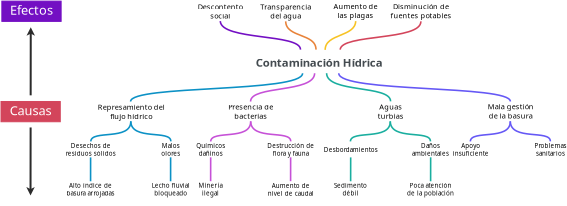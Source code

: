 <?xml version="1.0" encoding="UTF-8"?>
<dia:diagram xmlns:dia="http://www.lysator.liu.se/~alla/dia/">
  <dia:layer name="Fondo" visible="true" connectable="true" active="true">
    <dia:object type="Standard - Text" version="1" id="O0">
      <dia:attribute name="obj_pos">
        <dia:point val="40.988,20.661"/>
      </dia:attribute>
      <dia:attribute name="obj_bb">
        <dia:rectangle val="38.142,20.661;43.834,21.286"/>
      </dia:attribute>
      <dia:attribute name="text">
        <dia:composite type="text">
          <dia:attribute name="string">
            <dia:string>#Contaminación Hídrica#</dia:string>
          </dia:attribute>
          <dia:attribute name="font">
            <dia:font family="Tinos Nerd Font" style="80" name="Courier"/>
          </dia:attribute>
          <dia:attribute name="height">
            <dia:real val="0.706"/>
          </dia:attribute>
          <dia:attribute name="pos">
            <dia:point val="40.988,21.164"/>
          </dia:attribute>
          <dia:attribute name="color">
            <dia:color val="#444b50ff"/>
          </dia:attribute>
          <dia:attribute name="alignment">
            <dia:enum val="1"/>
          </dia:attribute>
        </dia:composite>
      </dia:attribute>
      <dia:attribute name="valign">
        <dia:enum val="0"/>
      </dia:attribute>
    </dia:object>
    <dia:object type="Standard - BezierLine" version="0" id="O1">
      <dia:attribute name="obj_pos">
        <dia:point val="39.993,20.416"/>
      </dia:attribute>
      <dia:attribute name="obj_bb">
        <dia:rectangle val="35.942,18.949;40.033,20.457"/>
      </dia:attribute>
      <dia:attribute name="bez_points">
        <dia:point val="39.993,20.416"/>
        <dia:point val="40.005,19.602"/>
        <dia:point val="36.022,19.971"/>
        <dia:point val="35.983,18.991"/>
      </dia:attribute>
      <dia:attribute name="corner_types">
        <dia:enum val="0"/>
        <dia:enum val="0"/>
      </dia:attribute>
      <dia:attribute name="line_color">
        <dia:color val="#730fc3ff"/>
      </dia:attribute>
      <dia:attribute name="line_width">
        <dia:real val="0.08"/>
      </dia:attribute>
    </dia:object>
    <dia:object type="Standard - BezierLine" version="0" id="O2">
      <dia:attribute name="obj_pos">
        <dia:point val="41.978,20.416"/>
      </dia:attribute>
      <dia:attribute name="obj_bb">
        <dia:rectangle val="41.936,18.963;46.053,20.459"/>
      </dia:attribute>
      <dia:attribute name="bez_points">
        <dia:point val="41.978,20.416"/>
        <dia:point val="42.029,19.614"/>
        <dia:point val="46.025,19.983"/>
        <dia:point val="46.013,19.003"/>
      </dia:attribute>
      <dia:attribute name="corner_types">
        <dia:enum val="0"/>
        <dia:enum val="0"/>
      </dia:attribute>
      <dia:attribute name="line_color">
        <dia:color val="#d3455bff"/>
      </dia:attribute>
      <dia:attribute name="line_width">
        <dia:real val="0.08"/>
      </dia:attribute>
    </dia:object>
    <dia:object type="Standard - BezierLine" version="0" id="O3">
      <dia:attribute name="obj_pos">
        <dia:point val="40.769,20.416"/>
      </dia:attribute>
      <dia:attribute name="obj_bb">
        <dia:rectangle val="39.214,18.963;40.809,20.456"/>
      </dia:attribute>
      <dia:attribute name="bez_points">
        <dia:point val="40.769,20.416"/>
        <dia:point val="40.769,19.589"/>
        <dia:point val="39.267,19.831"/>
        <dia:point val="39.254,19.003"/>
      </dia:attribute>
      <dia:attribute name="corner_types">
        <dia:enum val="0"/>
        <dia:enum val="0"/>
      </dia:attribute>
      <dia:attribute name="line_color">
        <dia:color val="#e8833aff"/>
      </dia:attribute>
      <dia:attribute name="line_width">
        <dia:real val="0.08"/>
      </dia:attribute>
    </dia:object>
    <dia:object type="Standard - Text" version="1" id="O4">
      <dia:attribute name="obj_pos">
        <dia:point val="35.983,18.011"/>
      </dia:attribute>
      <dia:attribute name="obj_bb">
        <dia:rectangle val="34.819,18.011;37.148,18.896"/>
      </dia:attribute>
      <dia:attribute name="text">
        <dia:composite type="text">
          <dia:attribute name="string">
            <dia:string>#Descontento
social#</dia:string>
          </dia:attribute>
          <dia:attribute name="font">
            <dia:font family="sans" style="0" name="Helvetica"/>
          </dia:attribute>
          <dia:attribute name="height">
            <dia:real val="0.459"/>
          </dia:attribute>
          <dia:attribute name="pos">
            <dia:point val="35.983,18.351"/>
          </dia:attribute>
          <dia:attribute name="color">
            <dia:color val="#000000ff"/>
          </dia:attribute>
          <dia:attribute name="alignment">
            <dia:enum val="1"/>
          </dia:attribute>
        </dia:composite>
      </dia:attribute>
      <dia:attribute name="valign">
        <dia:enum val="0"/>
      </dia:attribute>
    </dia:object>
    <dia:object type="Standard - BezierLine" version="0" id="O5">
      <dia:attribute name="obj_pos">
        <dia:point val="41.227,20.429"/>
      </dia:attribute>
      <dia:attribute name="obj_bb">
        <dia:rectangle val="41.187,18.949;42.796,20.469"/>
      </dia:attribute>
      <dia:attribute name="bez_points">
        <dia:point val="41.227,20.429"/>
        <dia:point val="41.227,19.602"/>
        <dia:point val="42.729,19.792"/>
        <dia:point val="42.754,18.991"/>
      </dia:attribute>
      <dia:attribute name="corner_types">
        <dia:enum val="0"/>
        <dia:enum val="0"/>
      </dia:attribute>
      <dia:attribute name="line_color">
        <dia:color val="#f7c325ff"/>
      </dia:attribute>
      <dia:attribute name="line_width">
        <dia:real val="0.08"/>
      </dia:attribute>
    </dia:object>
    <dia:object type="Standard - Text" version="1" id="O6">
      <dia:attribute name="obj_pos">
        <dia:point val="39.254,18.011"/>
      </dia:attribute>
      <dia:attribute name="obj_bb">
        <dia:rectangle val="37.976,18.011;40.533,18.896"/>
      </dia:attribute>
      <dia:attribute name="text">
        <dia:composite type="text">
          <dia:attribute name="string">
            <dia:string>#Transparencia
del agua#</dia:string>
          </dia:attribute>
          <dia:attribute name="font">
            <dia:font family="sans" style="0" name="Helvetica"/>
          </dia:attribute>
          <dia:attribute name="height">
            <dia:real val="0.459"/>
          </dia:attribute>
          <dia:attribute name="pos">
            <dia:point val="39.254,18.351"/>
          </dia:attribute>
          <dia:attribute name="color">
            <dia:color val="#000000ff"/>
          </dia:attribute>
          <dia:attribute name="alignment">
            <dia:enum val="1"/>
          </dia:attribute>
        </dia:composite>
      </dia:attribute>
      <dia:attribute name="valign">
        <dia:enum val="0"/>
      </dia:attribute>
    </dia:object>
    <dia:object type="Standard - Text" version="1" id="O7">
      <dia:attribute name="obj_pos">
        <dia:point val="42.742,17.985"/>
      </dia:attribute>
      <dia:attribute name="obj_bb">
        <dia:rectangle val="41.62,17.985;43.863,18.871"/>
      </dia:attribute>
      <dia:attribute name="text">
        <dia:composite type="text">
          <dia:attribute name="string">
            <dia:string>#Aumento de
las plagas#</dia:string>
          </dia:attribute>
          <dia:attribute name="font">
            <dia:font family="sans" style="0" name="Helvetica"/>
          </dia:attribute>
          <dia:attribute name="height">
            <dia:real val="0.459"/>
          </dia:attribute>
          <dia:attribute name="pos">
            <dia:point val="42.742,18.326"/>
          </dia:attribute>
          <dia:attribute name="color">
            <dia:color val="#000000ff"/>
          </dia:attribute>
          <dia:attribute name="alignment">
            <dia:enum val="1"/>
          </dia:attribute>
        </dia:composite>
      </dia:attribute>
      <dia:attribute name="valign">
        <dia:enum val="0"/>
      </dia:attribute>
    </dia:object>
    <dia:object type="Standard - Text" version="1" id="O8">
      <dia:attribute name="obj_pos">
        <dia:point val="46.013,17.998"/>
      </dia:attribute>
      <dia:attribute name="obj_bb">
        <dia:rectangle val="44.475,17.998;47.55,18.884"/>
      </dia:attribute>
      <dia:attribute name="text">
        <dia:composite type="text">
          <dia:attribute name="string">
            <dia:string>#Disminución de
fuentes potables#</dia:string>
          </dia:attribute>
          <dia:attribute name="font">
            <dia:font family="sans" style="0" name="Helvetica"/>
          </dia:attribute>
          <dia:attribute name="height">
            <dia:real val="0.459"/>
          </dia:attribute>
          <dia:attribute name="pos">
            <dia:point val="46.013,18.338"/>
          </dia:attribute>
          <dia:attribute name="color">
            <dia:color val="#000000ff"/>
          </dia:attribute>
          <dia:attribute name="alignment">
            <dia:enum val="1"/>
          </dia:attribute>
        </dia:composite>
      </dia:attribute>
      <dia:attribute name="valign">
        <dia:enum val="0"/>
      </dia:attribute>
    </dia:object>
    <dia:object type="Standard - BezierLine" version="0" id="O9">
      <dia:attribute name="obj_pos">
        <dia:point val="37.498,23.01"/>
      </dia:attribute>
      <dia:attribute name="obj_bb">
        <dia:rectangle val="37.457,21.558;40.742,23.05"/>
      </dia:attribute>
      <dia:attribute name="bez_points">
        <dia:point val="37.498,23.01"/>
        <dia:point val="37.499,22.193"/>
        <dia:point val="40.681,22.593"/>
        <dia:point val="40.701,21.599"/>
      </dia:attribute>
      <dia:attribute name="corner_types">
        <dia:enum val="0"/>
        <dia:enum val="0"/>
      </dia:attribute>
      <dia:attribute name="line_color">
        <dia:color val="#c651d7ff"/>
      </dia:attribute>
      <dia:attribute name="line_width">
        <dia:real val="0.08"/>
      </dia:attribute>
    </dia:object>
    <dia:object type="Standard - Text" version="1" id="O10">
      <dia:attribute name="obj_pos">
        <dia:point val="37.511,23.019"/>
      </dia:attribute>
      <dia:attribute name="obj_bb">
        <dia:rectangle val="36.343,23.019;38.679,23.904"/>
      </dia:attribute>
      <dia:attribute name="text">
        <dia:composite type="text">
          <dia:attribute name="string">
            <dia:string>#Presencia de
bacterias#</dia:string>
          </dia:attribute>
          <dia:attribute name="font">
            <dia:font family="sans" style="0" name="Helvetica"/>
          </dia:attribute>
          <dia:attribute name="height">
            <dia:real val="0.459"/>
          </dia:attribute>
          <dia:attribute name="pos">
            <dia:point val="37.511,23.359"/>
          </dia:attribute>
          <dia:attribute name="color">
            <dia:color val="#000000ff"/>
          </dia:attribute>
          <dia:attribute name="alignment">
            <dia:enum val="1"/>
          </dia:attribute>
        </dia:composite>
      </dia:attribute>
      <dia:attribute name="valign">
        <dia:enum val="0"/>
      </dia:attribute>
    </dia:object>
    <dia:object type="Standard - BezierLine" version="0" id="O11">
      <dia:attribute name="obj_pos">
        <dia:point val="35.505,25.008"/>
      </dia:attribute>
      <dia:attribute name="obj_bb">
        <dia:rectangle val="35.464,23.963;37.543,25.049"/>
      </dia:attribute>
      <dia:attribute name="bez_points">
        <dia:point val="35.505,25.008"/>
        <dia:point val="35.517,24.41"/>
        <dia:point val="37.516,24.993"/>
        <dia:point val="37.503,24.003"/>
      </dia:attribute>
      <dia:attribute name="corner_types">
        <dia:enum val="0"/>
        <dia:enum val="0"/>
      </dia:attribute>
      <dia:attribute name="line_color">
        <dia:color val="#c651d7ff"/>
      </dia:attribute>
      <dia:attribute name="line_width">
        <dia:real val="0.08"/>
      </dia:attribute>
    </dia:object>
    <dia:object type="Standard - BezierLine" version="0" id="O12">
      <dia:attribute name="obj_pos">
        <dia:point val="39.505,25.003"/>
      </dia:attribute>
      <dia:attribute name="obj_bb">
        <dia:rectangle val="37.462,23.962;39.546,25.044"/>
      </dia:attribute>
      <dia:attribute name="bez_points">
        <dia:point val="39.505,25.003"/>
        <dia:point val="39.518,24.404"/>
        <dia:point val="37.516,24.992"/>
        <dia:point val="37.503,24.003"/>
      </dia:attribute>
      <dia:attribute name="corner_types">
        <dia:enum val="0"/>
        <dia:enum val="0"/>
      </dia:attribute>
      <dia:attribute name="line_color">
        <dia:color val="#c651d7ff"/>
      </dia:attribute>
      <dia:attribute name="line_width">
        <dia:real val="0.08"/>
      </dia:attribute>
    </dia:object>
    <dia:object type="Standard - BezierLine" version="0" id="O13">
      <dia:attribute name="obj_pos">
        <dia:point val="44.498,23.001"/>
      </dia:attribute>
      <dia:attribute name="obj_bb">
        <dia:rectangle val="41.259,21.554;44.538,23.041"/>
      </dia:attribute>
      <dia:attribute name="bez_points">
        <dia:point val="44.498,23.001"/>
        <dia:point val="44.498,22.174"/>
        <dia:point val="41.304,22.595"/>
        <dia:point val="41.299,21.594"/>
      </dia:attribute>
      <dia:attribute name="corner_types">
        <dia:enum val="0"/>
        <dia:enum val="0"/>
      </dia:attribute>
      <dia:attribute name="line_color">
        <dia:color val="#1aae9fff"/>
      </dia:attribute>
      <dia:attribute name="line_width">
        <dia:real val="0.08"/>
      </dia:attribute>
    </dia:object>
    <dia:object type="Standard - Text" version="1" id="O14">
      <dia:attribute name="obj_pos">
        <dia:point val="44.501,23.019"/>
      </dia:attribute>
      <dia:attribute name="obj_bb">
        <dia:rectangle val="43.862,23.019;45.14,23.904"/>
      </dia:attribute>
      <dia:attribute name="text">
        <dia:composite type="text">
          <dia:attribute name="string">
            <dia:string>#Aguas
turbias#</dia:string>
          </dia:attribute>
          <dia:attribute name="font">
            <dia:font family="sans" style="0" name="Helvetica"/>
          </dia:attribute>
          <dia:attribute name="height">
            <dia:real val="0.459"/>
          </dia:attribute>
          <dia:attribute name="pos">
            <dia:point val="44.501,23.359"/>
          </dia:attribute>
          <dia:attribute name="color">
            <dia:color val="#000000ff"/>
          </dia:attribute>
          <dia:attribute name="alignment">
            <dia:enum val="1"/>
          </dia:attribute>
        </dia:composite>
      </dia:attribute>
      <dia:attribute name="valign">
        <dia:enum val="0"/>
      </dia:attribute>
    </dia:object>
    <dia:object type="Standard - BezierLine" version="0" id="O15">
      <dia:attribute name="obj_pos">
        <dia:point val="42.49,25.006"/>
      </dia:attribute>
      <dia:attribute name="obj_bb">
        <dia:rectangle val="42.449,23.964;44.523,25.047"/>
      </dia:attribute>
      <dia:attribute name="bez_points">
        <dia:point val="42.49,25.006"/>
        <dia:point val="42.502,24.408"/>
        <dia:point val="44.496,24.994"/>
        <dia:point val="44.483,24.004"/>
      </dia:attribute>
      <dia:attribute name="corner_types">
        <dia:enum val="0"/>
        <dia:enum val="0"/>
      </dia:attribute>
      <dia:attribute name="line_color">
        <dia:color val="#1aae9fff"/>
      </dia:attribute>
      <dia:attribute name="line_width">
        <dia:real val="0.08"/>
      </dia:attribute>
    </dia:object>
    <dia:object type="Standard - BezierLine" version="0" id="O16">
      <dia:attribute name="obj_pos">
        <dia:point val="46.49,25.003"/>
      </dia:attribute>
      <dia:attribute name="obj_bb">
        <dia:rectangle val="44.443,23.963;46.531,25.044"/>
      </dia:attribute>
      <dia:attribute name="bez_points">
        <dia:point val="46.49,25.003"/>
        <dia:point val="46.503,24.405"/>
        <dia:point val="44.496,24.992"/>
        <dia:point val="44.483,24.003"/>
      </dia:attribute>
      <dia:attribute name="corner_types">
        <dia:enum val="0"/>
        <dia:enum val="0"/>
      </dia:attribute>
      <dia:attribute name="line_color">
        <dia:color val="#1aae9fff"/>
      </dia:attribute>
      <dia:attribute name="line_width">
        <dia:real val="0.08"/>
      </dia:attribute>
    </dia:object>
    <dia:object type="Standard - BezierLine" version="0" id="O17">
      <dia:attribute name="obj_pos">
        <dia:point val="31.499,23.01"/>
      </dia:attribute>
      <dia:attribute name="obj_bb">
        <dia:rectangle val="31.459,21.559;40.138,23.05"/>
      </dia:attribute>
      <dia:attribute name="bez_points">
        <dia:point val="31.499,23.01"/>
        <dia:point val="31.499,22.17"/>
        <dia:point val="40.098,22.579"/>
        <dia:point val="40.098,21.599"/>
      </dia:attribute>
      <dia:attribute name="corner_types">
        <dia:enum val="0"/>
        <dia:enum val="0"/>
      </dia:attribute>
      <dia:attribute name="line_color">
        <dia:color val="#0c91c5ff"/>
      </dia:attribute>
      <dia:attribute name="line_width">
        <dia:real val="0.08"/>
      </dia:attribute>
    </dia:object>
    <dia:object type="Standard - BezierLine" version="0" id="O18">
      <dia:attribute name="obj_pos">
        <dia:point val="50.487,23.008"/>
      </dia:attribute>
      <dia:attribute name="obj_bb">
        <dia:rectangle val="41.867,21.559;50.527,23.048"/>
      </dia:attribute>
      <dia:attribute name="bez_points">
        <dia:point val="50.487,23.008"/>
        <dia:point val="50.487,22.168"/>
        <dia:point val="41.907,22.579"/>
        <dia:point val="41.907,21.599"/>
      </dia:attribute>
      <dia:attribute name="corner_types">
        <dia:enum val="0"/>
        <dia:enum val="0"/>
      </dia:attribute>
      <dia:attribute name="line_color">
        <dia:color val="#6558f5ff"/>
      </dia:attribute>
      <dia:attribute name="line_width">
        <dia:real val="0.08"/>
      </dia:attribute>
    </dia:object>
    <dia:object type="Standard - Text" version="1" id="O19">
      <dia:attribute name="obj_pos">
        <dia:point val="31.529,23.033"/>
      </dia:attribute>
      <dia:attribute name="obj_bb">
        <dia:rectangle val="29.807,23.033;33.252,23.919"/>
      </dia:attribute>
      <dia:attribute name="text">
        <dia:composite type="text">
          <dia:attribute name="string">
            <dia:string>#Represamiento del
flujo hídrico#</dia:string>
          </dia:attribute>
          <dia:attribute name="font">
            <dia:font family="sans" style="0" name="Helvetica"/>
          </dia:attribute>
          <dia:attribute name="height">
            <dia:real val="0.459"/>
          </dia:attribute>
          <dia:attribute name="pos">
            <dia:point val="31.529,23.374"/>
          </dia:attribute>
          <dia:attribute name="color">
            <dia:color val="#000000ff"/>
          </dia:attribute>
          <dia:attribute name="alignment">
            <dia:enum val="1"/>
          </dia:attribute>
        </dia:composite>
      </dia:attribute>
      <dia:attribute name="valign">
        <dia:enum val="0"/>
      </dia:attribute>
    </dia:object>
    <dia:object type="Standard - Text" version="1" id="O20">
      <dia:attribute name="obj_pos">
        <dia:point val="50.503,23.005"/>
      </dia:attribute>
      <dia:attribute name="obj_bb">
        <dia:rectangle val="49.334,23.005;51.672,23.891"/>
      </dia:attribute>
      <dia:attribute name="text">
        <dia:composite type="text">
          <dia:attribute name="string">
            <dia:string>#Mala gestión
de la basura#</dia:string>
          </dia:attribute>
          <dia:attribute name="font">
            <dia:font family="sans" style="0" name="Helvetica"/>
          </dia:attribute>
          <dia:attribute name="height">
            <dia:real val="0.459"/>
          </dia:attribute>
          <dia:attribute name="pos">
            <dia:point val="50.503,23.346"/>
          </dia:attribute>
          <dia:attribute name="color">
            <dia:color val="#000000ff"/>
          </dia:attribute>
          <dia:attribute name="alignment">
            <dia:enum val="1"/>
          </dia:attribute>
        </dia:composite>
      </dia:attribute>
      <dia:attribute name="valign">
        <dia:enum val="0"/>
      </dia:attribute>
    </dia:object>
    <dia:object type="Standard - BezierLine" version="0" id="O21">
      <dia:attribute name="obj_pos">
        <dia:point val="29.51,25.006"/>
      </dia:attribute>
      <dia:attribute name="obj_bb">
        <dia:rectangle val="29.469,23.961;31.548,25.047"/>
      </dia:attribute>
      <dia:attribute name="bez_points">
        <dia:point val="29.51,25.006"/>
        <dia:point val="29.522,24.408"/>
        <dia:point val="31.521,24.991"/>
        <dia:point val="31.508,24.002"/>
      </dia:attribute>
      <dia:attribute name="corner_types">
        <dia:enum val="0"/>
        <dia:enum val="0"/>
      </dia:attribute>
      <dia:attribute name="line_color">
        <dia:color val="#0c91c5ff"/>
      </dia:attribute>
      <dia:attribute name="line_width">
        <dia:real val="0.08"/>
      </dia:attribute>
    </dia:object>
    <dia:object type="Standard - BezierLine" version="0" id="O22">
      <dia:attribute name="obj_pos">
        <dia:point val="33.51,25.001"/>
      </dia:attribute>
      <dia:attribute name="obj_bb">
        <dia:rectangle val="31.468,23.96;33.551,25.042"/>
      </dia:attribute>
      <dia:attribute name="bez_points">
        <dia:point val="33.51,25.001"/>
        <dia:point val="33.523,24.403"/>
        <dia:point val="31.521,24.99"/>
        <dia:point val="31.508,24.0"/>
      </dia:attribute>
      <dia:attribute name="corner_types">
        <dia:enum val="0"/>
        <dia:enum val="0"/>
      </dia:attribute>
      <dia:attribute name="line_color">
        <dia:color val="#0c91c5ff"/>
      </dia:attribute>
      <dia:attribute name="line_width">
        <dia:real val="0.08"/>
      </dia:attribute>
    </dia:object>
    <dia:object type="Standard - BezierLine" version="0" id="O23">
      <dia:attribute name="obj_pos">
        <dia:point val="48.486,25.006"/>
      </dia:attribute>
      <dia:attribute name="obj_bb">
        <dia:rectangle val="48.445,23.962;50.525,25.047"/>
      </dia:attribute>
      <dia:attribute name="bez_points">
        <dia:point val="48.486,25.006"/>
        <dia:point val="48.499,24.408"/>
        <dia:point val="50.497,24.992"/>
        <dia:point val="50.484,24.002"/>
      </dia:attribute>
      <dia:attribute name="corner_types">
        <dia:enum val="0"/>
        <dia:enum val="0"/>
      </dia:attribute>
      <dia:attribute name="line_color">
        <dia:color val="#6558f5ff"/>
      </dia:attribute>
      <dia:attribute name="line_width">
        <dia:real val="0.08"/>
      </dia:attribute>
    </dia:object>
    <dia:object type="Standard - BezierLine" version="0" id="O24">
      <dia:attribute name="obj_pos">
        <dia:point val="52.486,25.001"/>
      </dia:attribute>
      <dia:attribute name="obj_bb">
        <dia:rectangle val="50.444,23.961;52.527,25.042"/>
      </dia:attribute>
      <dia:attribute name="bez_points">
        <dia:point val="52.486,25.001"/>
        <dia:point val="52.499,24.403"/>
        <dia:point val="50.497,24.991"/>
        <dia:point val="50.484,24.001"/>
      </dia:attribute>
      <dia:attribute name="corner_types">
        <dia:enum val="0"/>
        <dia:enum val="0"/>
      </dia:attribute>
      <dia:attribute name="line_color">
        <dia:color val="#6558f5ff"/>
      </dia:attribute>
      <dia:attribute name="line_width">
        <dia:real val="0.08"/>
      </dia:attribute>
    </dia:object>
    <dia:object type="Standard - Text" version="1" id="O25">
      <dia:attribute name="obj_pos">
        <dia:point val="29.503,24.999"/>
      </dia:attribute>
      <dia:attribute name="obj_bb">
        <dia:rectangle val="28.265,24.999;30.742,25.749"/>
      </dia:attribute>
      <dia:attribute name="text">
        <dia:composite type="text">
          <dia:attribute name="string">
            <dia:string>#Desechos de
residuos sólidos#</dia:string>
          </dia:attribute>
          <dia:attribute name="font">
            <dia:font family="sans" style="0" name="Helvetica"/>
          </dia:attribute>
          <dia:attribute name="height">
            <dia:real val="0.388"/>
          </dia:attribute>
          <dia:attribute name="pos">
            <dia:point val="29.503,25.288"/>
          </dia:attribute>
          <dia:attribute name="color">
            <dia:color val="#000000ff"/>
          </dia:attribute>
          <dia:attribute name="alignment">
            <dia:enum val="1"/>
          </dia:attribute>
        </dia:composite>
      </dia:attribute>
      <dia:attribute name="valign">
        <dia:enum val="0"/>
      </dia:attribute>
    </dia:object>
    <dia:object type="Standard - Text" version="1" id="O26">
      <dia:attribute name="obj_pos">
        <dia:point val="33.502,24.999"/>
      </dia:attribute>
      <dia:attribute name="obj_bb">
        <dia:rectangle val="33.032,24.999;33.972,25.749"/>
      </dia:attribute>
      <dia:attribute name="text">
        <dia:composite type="text">
          <dia:attribute name="string">
            <dia:string>#Malos
olores#</dia:string>
          </dia:attribute>
          <dia:attribute name="font">
            <dia:font family="sans" style="0" name="Helvetica"/>
          </dia:attribute>
          <dia:attribute name="height">
            <dia:real val="0.388"/>
          </dia:attribute>
          <dia:attribute name="pos">
            <dia:point val="33.502,25.288"/>
          </dia:attribute>
          <dia:attribute name="color">
            <dia:color val="#000000ff"/>
          </dia:attribute>
          <dia:attribute name="alignment">
            <dia:enum val="1"/>
          </dia:attribute>
        </dia:composite>
      </dia:attribute>
      <dia:attribute name="valign">
        <dia:enum val="0"/>
      </dia:attribute>
    </dia:object>
    <dia:object type="Standard - Text" version="1" id="O27">
      <dia:attribute name="obj_pos">
        <dia:point val="35.502,24.999"/>
      </dia:attribute>
      <dia:attribute name="obj_bb">
        <dia:rectangle val="34.783,24.999;36.221,25.748"/>
      </dia:attribute>
      <dia:attribute name="text">
        <dia:composite type="text">
          <dia:attribute name="string">
            <dia:string>#Químicos
dañinos#</dia:string>
          </dia:attribute>
          <dia:attribute name="font">
            <dia:font family="sans" style="0" name="Helvetica"/>
          </dia:attribute>
          <dia:attribute name="height">
            <dia:real val="0.388"/>
          </dia:attribute>
          <dia:attribute name="pos">
            <dia:point val="35.502,25.287"/>
          </dia:attribute>
          <dia:attribute name="color">
            <dia:color val="#000000ff"/>
          </dia:attribute>
          <dia:attribute name="alignment">
            <dia:enum val="1"/>
          </dia:attribute>
        </dia:composite>
      </dia:attribute>
      <dia:attribute name="valign">
        <dia:enum val="0"/>
      </dia:attribute>
    </dia:object>
    <dia:object type="Standard - Text" version="1" id="O28">
      <dia:attribute name="obj_pos">
        <dia:point val="39.505,24.999"/>
      </dia:attribute>
      <dia:attribute name="obj_bb">
        <dia:rectangle val="38.336,24.999;40.675,25.748"/>
      </dia:attribute>
      <dia:attribute name="text">
        <dia:composite type="text">
          <dia:attribute name="string">
            <dia:string>#Destrucción de
flora y fauna#</dia:string>
          </dia:attribute>
          <dia:attribute name="font">
            <dia:font family="sans" style="0" name="Helvetica"/>
          </dia:attribute>
          <dia:attribute name="height">
            <dia:real val="0.388"/>
          </dia:attribute>
          <dia:attribute name="pos">
            <dia:point val="39.505,25.287"/>
          </dia:attribute>
          <dia:attribute name="color">
            <dia:color val="#000000ff"/>
          </dia:attribute>
          <dia:attribute name="alignment">
            <dia:enum val="1"/>
          </dia:attribute>
        </dia:composite>
      </dia:attribute>
      <dia:attribute name="valign">
        <dia:enum val="0"/>
      </dia:attribute>
    </dia:object>
    <dia:object type="Standard - Text" version="1" id="O29">
      <dia:attribute name="obj_pos">
        <dia:point val="42.506,25.207"/>
      </dia:attribute>
      <dia:attribute name="obj_bb">
        <dia:rectangle val="41.137,25.207;43.875,25.568"/>
      </dia:attribute>
      <dia:attribute name="text">
        <dia:composite type="text">
          <dia:attribute name="string">
            <dia:string>#Desbordamientos#</dia:string>
          </dia:attribute>
          <dia:attribute name="font">
            <dia:font family="sans" style="0" name="Helvetica"/>
          </dia:attribute>
          <dia:attribute name="height">
            <dia:real val="0.388"/>
          </dia:attribute>
          <dia:attribute name="pos">
            <dia:point val="42.506,25.495"/>
          </dia:attribute>
          <dia:attribute name="color">
            <dia:color val="#000000ff"/>
          </dia:attribute>
          <dia:attribute name="alignment">
            <dia:enum val="1"/>
          </dia:attribute>
        </dia:composite>
      </dia:attribute>
      <dia:attribute name="valign">
        <dia:enum val="0"/>
      </dia:attribute>
    </dia:object>
    <dia:object type="Standard - Text" version="1" id="O30">
      <dia:attribute name="obj_pos">
        <dia:point val="46.498,25"/>
      </dia:attribute>
      <dia:attribute name="obj_bb">
        <dia:rectangle val="45.54,25;47.455,25.749"/>
      </dia:attribute>
      <dia:attribute name="text">
        <dia:composite type="text">
          <dia:attribute name="string">
            <dia:string>#Daños
ambientales#</dia:string>
          </dia:attribute>
          <dia:attribute name="font">
            <dia:font family="sans" style="0" name="Helvetica"/>
          </dia:attribute>
          <dia:attribute name="height">
            <dia:real val="0.388"/>
          </dia:attribute>
          <dia:attribute name="pos">
            <dia:point val="46.498,25.288"/>
          </dia:attribute>
          <dia:attribute name="color">
            <dia:color val="#000000ff"/>
          </dia:attribute>
          <dia:attribute name="alignment">
            <dia:enum val="1"/>
          </dia:attribute>
        </dia:composite>
      </dia:attribute>
      <dia:attribute name="valign">
        <dia:enum val="0"/>
      </dia:attribute>
    </dia:object>
    <dia:object type="Standard - Text" version="1" id="O31">
      <dia:attribute name="obj_pos">
        <dia:point val="48.502,25.001"/>
      </dia:attribute>
      <dia:attribute name="obj_bb">
        <dia:rectangle val="47.605,25.001;49.4,25.75"/>
      </dia:attribute>
      <dia:attribute name="text">
        <dia:composite type="text">
          <dia:attribute name="string">
            <dia:string>#Apoyo
insuficiente#</dia:string>
          </dia:attribute>
          <dia:attribute name="font">
            <dia:font family="sans" style="0" name="Helvetica"/>
          </dia:attribute>
          <dia:attribute name="height">
            <dia:real val="0.388"/>
          </dia:attribute>
          <dia:attribute name="pos">
            <dia:point val="48.502,25.289"/>
          </dia:attribute>
          <dia:attribute name="color">
            <dia:color val="#000000ff"/>
          </dia:attribute>
          <dia:attribute name="alignment">
            <dia:enum val="1"/>
          </dia:attribute>
        </dia:composite>
      </dia:attribute>
      <dia:attribute name="valign">
        <dia:enum val="0"/>
      </dia:attribute>
    </dia:object>
    <dia:object type="Standard - Text" version="1" id="O32">
      <dia:attribute name="obj_pos">
        <dia:point val="52.499,24.997"/>
      </dia:attribute>
      <dia:attribute name="obj_bb">
        <dia:rectangle val="51.689,24.997;53.31,25.746"/>
      </dia:attribute>
      <dia:attribute name="text">
        <dia:composite type="text">
          <dia:attribute name="string">
            <dia:string>#Problemas
sanitarios#</dia:string>
          </dia:attribute>
          <dia:attribute name="font">
            <dia:font family="sans" style="0" name="Helvetica"/>
          </dia:attribute>
          <dia:attribute name="height">
            <dia:real val="0.388"/>
          </dia:attribute>
          <dia:attribute name="pos">
            <dia:point val="52.499,25.285"/>
          </dia:attribute>
          <dia:attribute name="color">
            <dia:color val="#000000ff"/>
          </dia:attribute>
          <dia:attribute name="alignment">
            <dia:enum val="1"/>
          </dia:attribute>
        </dia:composite>
      </dia:attribute>
      <dia:attribute name="valign">
        <dia:enum val="0"/>
      </dia:attribute>
    </dia:object>
    <dia:object type="Standard - Line" version="0" id="O33">
      <dia:attribute name="obj_pos">
        <dia:point val="29.499,25.804"/>
      </dia:attribute>
      <dia:attribute name="obj_bb">
        <dia:rectangle val="29.458,25.764;29.539,27.039"/>
      </dia:attribute>
      <dia:attribute name="conn_endpoints">
        <dia:point val="29.499,25.804"/>
        <dia:point val="29.498,26.998"/>
      </dia:attribute>
      <dia:attribute name="numcp">
        <dia:int val="1"/>
      </dia:attribute>
      <dia:attribute name="line_color">
        <dia:color val="#0c91c5ff"/>
      </dia:attribute>
      <dia:attribute name="line_width">
        <dia:real val="0.08"/>
      </dia:attribute>
    </dia:object>
    <dia:object type="Standard - Line" version="0" id="O34">
      <dia:attribute name="obj_pos">
        <dia:point val="33.5,25.802"/>
      </dia:attribute>
      <dia:attribute name="obj_bb">
        <dia:rectangle val="33.459,25.762;33.54,27.037"/>
      </dia:attribute>
      <dia:attribute name="conn_endpoints">
        <dia:point val="33.5,25.802"/>
        <dia:point val="33.499,26.997"/>
      </dia:attribute>
      <dia:attribute name="numcp">
        <dia:int val="1"/>
      </dia:attribute>
      <dia:attribute name="line_color">
        <dia:color val="#0c91c5ff"/>
      </dia:attribute>
      <dia:attribute name="line_width">
        <dia:real val="0.08"/>
      </dia:attribute>
    </dia:object>
    <dia:object type="Standard - Line" version="0" id="O35">
      <dia:attribute name="obj_pos">
        <dia:point val="35.503,25.8"/>
      </dia:attribute>
      <dia:attribute name="obj_bb">
        <dia:rectangle val="35.461,25.76;35.543,27.035"/>
      </dia:attribute>
      <dia:attribute name="conn_endpoints">
        <dia:point val="35.503,25.8"/>
        <dia:point val="35.501,26.995"/>
      </dia:attribute>
      <dia:attribute name="numcp">
        <dia:int val="1"/>
      </dia:attribute>
      <dia:attribute name="line_color">
        <dia:color val="#c651d7ff"/>
      </dia:attribute>
      <dia:attribute name="line_width">
        <dia:real val="0.08"/>
      </dia:attribute>
    </dia:object>
    <dia:object type="Standard - Line" version="0" id="O36">
      <dia:attribute name="obj_pos">
        <dia:point val="39.501,25.8"/>
      </dia:attribute>
      <dia:attribute name="obj_bb">
        <dia:rectangle val="39.459,25.761;39.541,27.035"/>
      </dia:attribute>
      <dia:attribute name="conn_endpoints">
        <dia:point val="39.501,25.8"/>
        <dia:point val="39.499,26.995"/>
      </dia:attribute>
      <dia:attribute name="numcp">
        <dia:int val="1"/>
      </dia:attribute>
      <dia:attribute name="line_color">
        <dia:color val="#c651d7ff"/>
      </dia:attribute>
      <dia:attribute name="line_width">
        <dia:real val="0.08"/>
      </dia:attribute>
    </dia:object>
    <dia:object type="Standard - Line" version="0" id="O37">
      <dia:attribute name="obj_pos">
        <dia:point val="42.503,25.805"/>
      </dia:attribute>
      <dia:attribute name="obj_bb">
        <dia:rectangle val="42.461,25.765;42.543,27.039"/>
      </dia:attribute>
      <dia:attribute name="conn_endpoints">
        <dia:point val="42.503,25.805"/>
        <dia:point val="42.501,26.999"/>
      </dia:attribute>
      <dia:attribute name="numcp">
        <dia:int val="1"/>
      </dia:attribute>
      <dia:attribute name="line_color">
        <dia:color val="#1aae9fff"/>
      </dia:attribute>
      <dia:attribute name="line_width">
        <dia:real val="0.08"/>
      </dia:attribute>
    </dia:object>
    <dia:object type="Standard - Line" version="0" id="O38">
      <dia:attribute name="obj_pos">
        <dia:point val="46.502,25.802"/>
      </dia:attribute>
      <dia:attribute name="obj_bb">
        <dia:rectangle val="46.46,25.762;46.542,27.037"/>
      </dia:attribute>
      <dia:attribute name="conn_endpoints">
        <dia:point val="46.502,25.802"/>
        <dia:point val="46.5,26.997"/>
      </dia:attribute>
      <dia:attribute name="numcp">
        <dia:int val="1"/>
      </dia:attribute>
      <dia:attribute name="line_color">
        <dia:color val="#1aae9fff"/>
      </dia:attribute>
      <dia:attribute name="line_width">
        <dia:real val="0.08"/>
      </dia:attribute>
    </dia:object>
    <dia:object type="Standard - Text" version="1" id="O39">
      <dia:attribute name="obj_pos">
        <dia:point val="29.498,26.995"/>
      </dia:attribute>
      <dia:attribute name="obj_bb">
        <dia:rectangle val="28.192,26.995;30.803,27.744"/>
      </dia:attribute>
      <dia:attribute name="text">
        <dia:composite type="text">
          <dia:attribute name="string">
            <dia:string>#Alto índice de
basura arrojadas#</dia:string>
          </dia:attribute>
          <dia:attribute name="font">
            <dia:font family="sans" style="0" name="Helvetica"/>
          </dia:attribute>
          <dia:attribute name="height">
            <dia:real val="0.388"/>
          </dia:attribute>
          <dia:attribute name="pos">
            <dia:point val="29.498,27.283"/>
          </dia:attribute>
          <dia:attribute name="color">
            <dia:color val="#000000ff"/>
          </dia:attribute>
          <dia:attribute name="alignment">
            <dia:enum val="1"/>
          </dia:attribute>
        </dia:composite>
      </dia:attribute>
      <dia:attribute name="valign">
        <dia:enum val="0"/>
      </dia:attribute>
    </dia:object>
    <dia:object type="Standard - Text" version="1" id="O40">
      <dia:attribute name="obj_pos">
        <dia:point val="33.5,26.992"/>
      </dia:attribute>
      <dia:attribute name="obj_bb">
        <dia:rectangle val="32.523,26.992;34.476,28.13"/>
      </dia:attribute>
      <dia:attribute name="text">
        <dia:composite type="text">
          <dia:attribute name="string">
            <dia:string>#Lecho fluvial
bloqueado
#</dia:string>
          </dia:attribute>
          <dia:attribute name="font">
            <dia:font family="sans" style="0" name="Helvetica"/>
          </dia:attribute>
          <dia:attribute name="height">
            <dia:real val="0.388"/>
          </dia:attribute>
          <dia:attribute name="pos">
            <dia:point val="33.5,27.28"/>
          </dia:attribute>
          <dia:attribute name="color">
            <dia:color val="#000000ff"/>
          </dia:attribute>
          <dia:attribute name="alignment">
            <dia:enum val="1"/>
          </dia:attribute>
        </dia:composite>
      </dia:attribute>
      <dia:attribute name="valign">
        <dia:enum val="0"/>
      </dia:attribute>
    </dia:object>
    <dia:object type="Standard - Text" version="1" id="O41">
      <dia:attribute name="obj_pos">
        <dia:point val="35.499,26.993"/>
      </dia:attribute>
      <dia:attribute name="obj_bb">
        <dia:rectangle val="34.926,26.993;36.072,27.742"/>
      </dia:attribute>
      <dia:attribute name="text">
        <dia:composite type="text">
          <dia:attribute name="string">
            <dia:string>#Minería
ilegal#</dia:string>
          </dia:attribute>
          <dia:attribute name="font">
            <dia:font family="sans" style="0" name="Helvetica"/>
          </dia:attribute>
          <dia:attribute name="height">
            <dia:real val="0.388"/>
          </dia:attribute>
          <dia:attribute name="pos">
            <dia:point val="35.499,27.281"/>
          </dia:attribute>
          <dia:attribute name="color">
            <dia:color val="#000000ff"/>
          </dia:attribute>
          <dia:attribute name="alignment">
            <dia:enum val="1"/>
          </dia:attribute>
        </dia:composite>
      </dia:attribute>
      <dia:attribute name="valign">
        <dia:enum val="0"/>
      </dia:attribute>
    </dia:object>
    <dia:object type="Standard - Text" version="1" id="O42">
      <dia:attribute name="obj_pos">
        <dia:point val="39.5,26.997"/>
      </dia:attribute>
      <dia:attribute name="obj_bb">
        <dia:rectangle val="38.32,26.997;40.68,27.746"/>
      </dia:attribute>
      <dia:attribute name="text">
        <dia:composite type="text">
          <dia:attribute name="string">
            <dia:string>#Aumento de
nivel de caudal#</dia:string>
          </dia:attribute>
          <dia:attribute name="font">
            <dia:font family="sans" style="0" name="Helvetica"/>
          </dia:attribute>
          <dia:attribute name="height">
            <dia:real val="0.388"/>
          </dia:attribute>
          <dia:attribute name="pos">
            <dia:point val="39.5,27.285"/>
          </dia:attribute>
          <dia:attribute name="color">
            <dia:color val="#000000ff"/>
          </dia:attribute>
          <dia:attribute name="alignment">
            <dia:enum val="1"/>
          </dia:attribute>
        </dia:composite>
      </dia:attribute>
      <dia:attribute name="valign">
        <dia:enum val="0"/>
      </dia:attribute>
    </dia:object>
    <dia:object type="Standard - Text" version="1" id="O43">
      <dia:attribute name="obj_pos">
        <dia:point val="42.499,26.995"/>
      </dia:attribute>
      <dia:attribute name="obj_bb">
        <dia:rectangle val="41.663,26.995;43.336,27.744"/>
      </dia:attribute>
      <dia:attribute name="text">
        <dia:composite type="text">
          <dia:attribute name="string">
            <dia:string>#Sedimento
débil#</dia:string>
          </dia:attribute>
          <dia:attribute name="font">
            <dia:font family="sans" style="0" name="Helvetica"/>
          </dia:attribute>
          <dia:attribute name="height">
            <dia:real val="0.388"/>
          </dia:attribute>
          <dia:attribute name="pos">
            <dia:point val="42.499,27.283"/>
          </dia:attribute>
          <dia:attribute name="color">
            <dia:color val="#000000ff"/>
          </dia:attribute>
          <dia:attribute name="alignment">
            <dia:enum val="1"/>
          </dia:attribute>
        </dia:composite>
      </dia:attribute>
      <dia:attribute name="valign">
        <dia:enum val="0"/>
      </dia:attribute>
    </dia:object>
    <dia:object type="Standard - Text" version="1" id="O44">
      <dia:attribute name="obj_pos">
        <dia:point val="46.499,26.994"/>
      </dia:attribute>
      <dia:attribute name="obj_bb">
        <dia:rectangle val="45.316,26.994;47.682,27.743"/>
      </dia:attribute>
      <dia:attribute name="text">
        <dia:composite type="text">
          <dia:attribute name="string">
            <dia:string>#Poca atención
de la población#</dia:string>
          </dia:attribute>
          <dia:attribute name="font">
            <dia:font family="sans" style="0" name="Helvetica"/>
          </dia:attribute>
          <dia:attribute name="height">
            <dia:real val="0.388"/>
          </dia:attribute>
          <dia:attribute name="pos">
            <dia:point val="46.499,27.282"/>
          </dia:attribute>
          <dia:attribute name="color">
            <dia:color val="#000000ff"/>
          </dia:attribute>
          <dia:attribute name="alignment">
            <dia:enum val="1"/>
          </dia:attribute>
        </dia:composite>
      </dia:attribute>
      <dia:attribute name="valign">
        <dia:enum val="0"/>
      </dia:attribute>
    </dia:object>
    <dia:object type="Standard - Box" version="0" id="O45">
      <dia:attribute name="obj_pos">
        <dia:point val="25.062,17.991"/>
      </dia:attribute>
      <dia:attribute name="obj_bb">
        <dia:rectangle val="25.062,17.991;28.025,19.005"/>
      </dia:attribute>
      <dia:attribute name="elem_corner">
        <dia:point val="25.062,17.991"/>
      </dia:attribute>
      <dia:attribute name="elem_width">
        <dia:real val="2.963"/>
      </dia:attribute>
      <dia:attribute name="elem_height">
        <dia:real val="1.013"/>
      </dia:attribute>
      <dia:attribute name="border_width">
        <dia:real val="1.175e-38"/>
      </dia:attribute>
      <dia:attribute name="border_color">
        <dia:color val="#730fc3ff"/>
      </dia:attribute>
      <dia:attribute name="inner_color">
        <dia:color val="#730fc3ff"/>
      </dia:attribute>
      <dia:attribute name="show_background">
        <dia:boolean val="true"/>
      </dia:attribute>
    </dia:object>
    <dia:object type="Standard - Text" version="1" id="O46">
      <dia:attribute name="obj_pos">
        <dia:point val="26.544,17.991"/>
      </dia:attribute>
      <dia:attribute name="obj_bb">
        <dia:rectangle val="25.584,17.991;27.503,18.7"/>
      </dia:attribute>
      <dia:attribute name="text">
        <dia:composite type="text">
          <dia:attribute name="string">
            <dia:string>#Efectos#</dia:string>
          </dia:attribute>
          <dia:attribute name="font">
            <dia:font family="Tinos Nerd Font" style="0" name="Courier"/>
          </dia:attribute>
          <dia:attribute name="height">
            <dia:real val="0.8"/>
          </dia:attribute>
          <dia:attribute name="pos">
            <dia:point val="26.544,18.562"/>
          </dia:attribute>
          <dia:attribute name="color">
            <dia:color val="#ffffffff"/>
          </dia:attribute>
          <dia:attribute name="alignment">
            <dia:enum val="1"/>
          </dia:attribute>
        </dia:composite>
      </dia:attribute>
      <dia:attribute name="valign">
        <dia:enum val="0"/>
      </dia:attribute>
      <dia:connections>
        <dia:connection handle="0" to="O45" connection="1"/>
      </dia:connections>
    </dia:object>
    <dia:object type="Standard - Line" version="0" id="O47">
      <dia:attribute name="obj_pos">
        <dia:point val="26.507,19.299"/>
      </dia:attribute>
      <dia:attribute name="obj_bb">
        <dia:rectangle val="26.294,19.249;26.718,22.751"/>
      </dia:attribute>
      <dia:attribute name="conn_endpoints">
        <dia:point val="26.507,19.299"/>
        <dia:point val="26.502,22.701"/>
      </dia:attribute>
      <dia:attribute name="numcp">
        <dia:int val="1"/>
      </dia:attribute>
      <dia:attribute name="line_color">
        <dia:color val="#2b2b2bff"/>
      </dia:attribute>
      <dia:attribute name="start_arrow">
        <dia:enum val="22"/>
      </dia:attribute>
      <dia:attribute name="start_arrow_length">
        <dia:real val="0.2"/>
      </dia:attribute>
      <dia:attribute name="start_arrow_width">
        <dia:real val="0.2"/>
      </dia:attribute>
    </dia:object>
    <dia:object type="Standard - Box" version="0" id="O48">
      <dia:attribute name="obj_pos">
        <dia:point val="25.019,23.009"/>
      </dia:attribute>
      <dia:attribute name="obj_bb">
        <dia:rectangle val="25.019,23.009;27.982,24.022"/>
      </dia:attribute>
      <dia:attribute name="elem_corner">
        <dia:point val="25.019,23.009"/>
      </dia:attribute>
      <dia:attribute name="elem_width">
        <dia:real val="2.963"/>
      </dia:attribute>
      <dia:attribute name="elem_height">
        <dia:real val="1.013"/>
      </dia:attribute>
      <dia:attribute name="border_width">
        <dia:real val="1.175e-38"/>
      </dia:attribute>
      <dia:attribute name="border_color">
        <dia:color val="#d3455bff"/>
      </dia:attribute>
      <dia:attribute name="inner_color">
        <dia:color val="#d3455bff"/>
      </dia:attribute>
      <dia:attribute name="show_background">
        <dia:boolean val="true"/>
      </dia:attribute>
    </dia:object>
    <dia:object type="Standard - Text" version="1" id="O49">
      <dia:attribute name="obj_pos">
        <dia:point val="26.5,23.009"/>
      </dia:attribute>
      <dia:attribute name="obj_bb">
        <dia:rectangle val="25.594,23.009;27.424,23.771"/>
      </dia:attribute>
      <dia:attribute name="text">
        <dia:composite type="text">
          <dia:attribute name="string">
            <dia:string>#Causas#</dia:string>
          </dia:attribute>
          <dia:attribute name="font">
            <dia:font family="Tinos Nerd Font" style="0" name="Courier"/>
          </dia:attribute>
          <dia:attribute name="height">
            <dia:real val="0.8"/>
          </dia:attribute>
          <dia:attribute name="pos">
            <dia:point val="26.5,23.597"/>
          </dia:attribute>
          <dia:attribute name="color">
            <dia:color val="#ffffffff"/>
          </dia:attribute>
          <dia:attribute name="alignment">
            <dia:enum val="1"/>
          </dia:attribute>
        </dia:composite>
      </dia:attribute>
      <dia:attribute name="valign">
        <dia:enum val="0"/>
      </dia:attribute>
      <dia:connections>
        <dia:connection handle="0" to="O48" connection="1"/>
      </dia:connections>
    </dia:object>
    <dia:object type="Standard - Line" version="0" id="O50">
      <dia:attribute name="obj_pos">
        <dia:point val="26.5,24.307"/>
      </dia:attribute>
      <dia:attribute name="obj_bb">
        <dia:rectangle val="26.284,24.257;26.708,27.759"/>
      </dia:attribute>
      <dia:attribute name="conn_endpoints">
        <dia:point val="26.5,24.307"/>
        <dia:point val="26.495,27.709"/>
      </dia:attribute>
      <dia:attribute name="numcp">
        <dia:int val="1"/>
      </dia:attribute>
      <dia:attribute name="line_color">
        <dia:color val="#2b2b2bff"/>
      </dia:attribute>
      <dia:attribute name="end_arrow">
        <dia:enum val="22"/>
      </dia:attribute>
      <dia:attribute name="end_arrow_length">
        <dia:real val="0.2"/>
      </dia:attribute>
      <dia:attribute name="end_arrow_width">
        <dia:real val="0.2"/>
      </dia:attribute>
    </dia:object>
  </dia:layer>
</dia:diagram>

